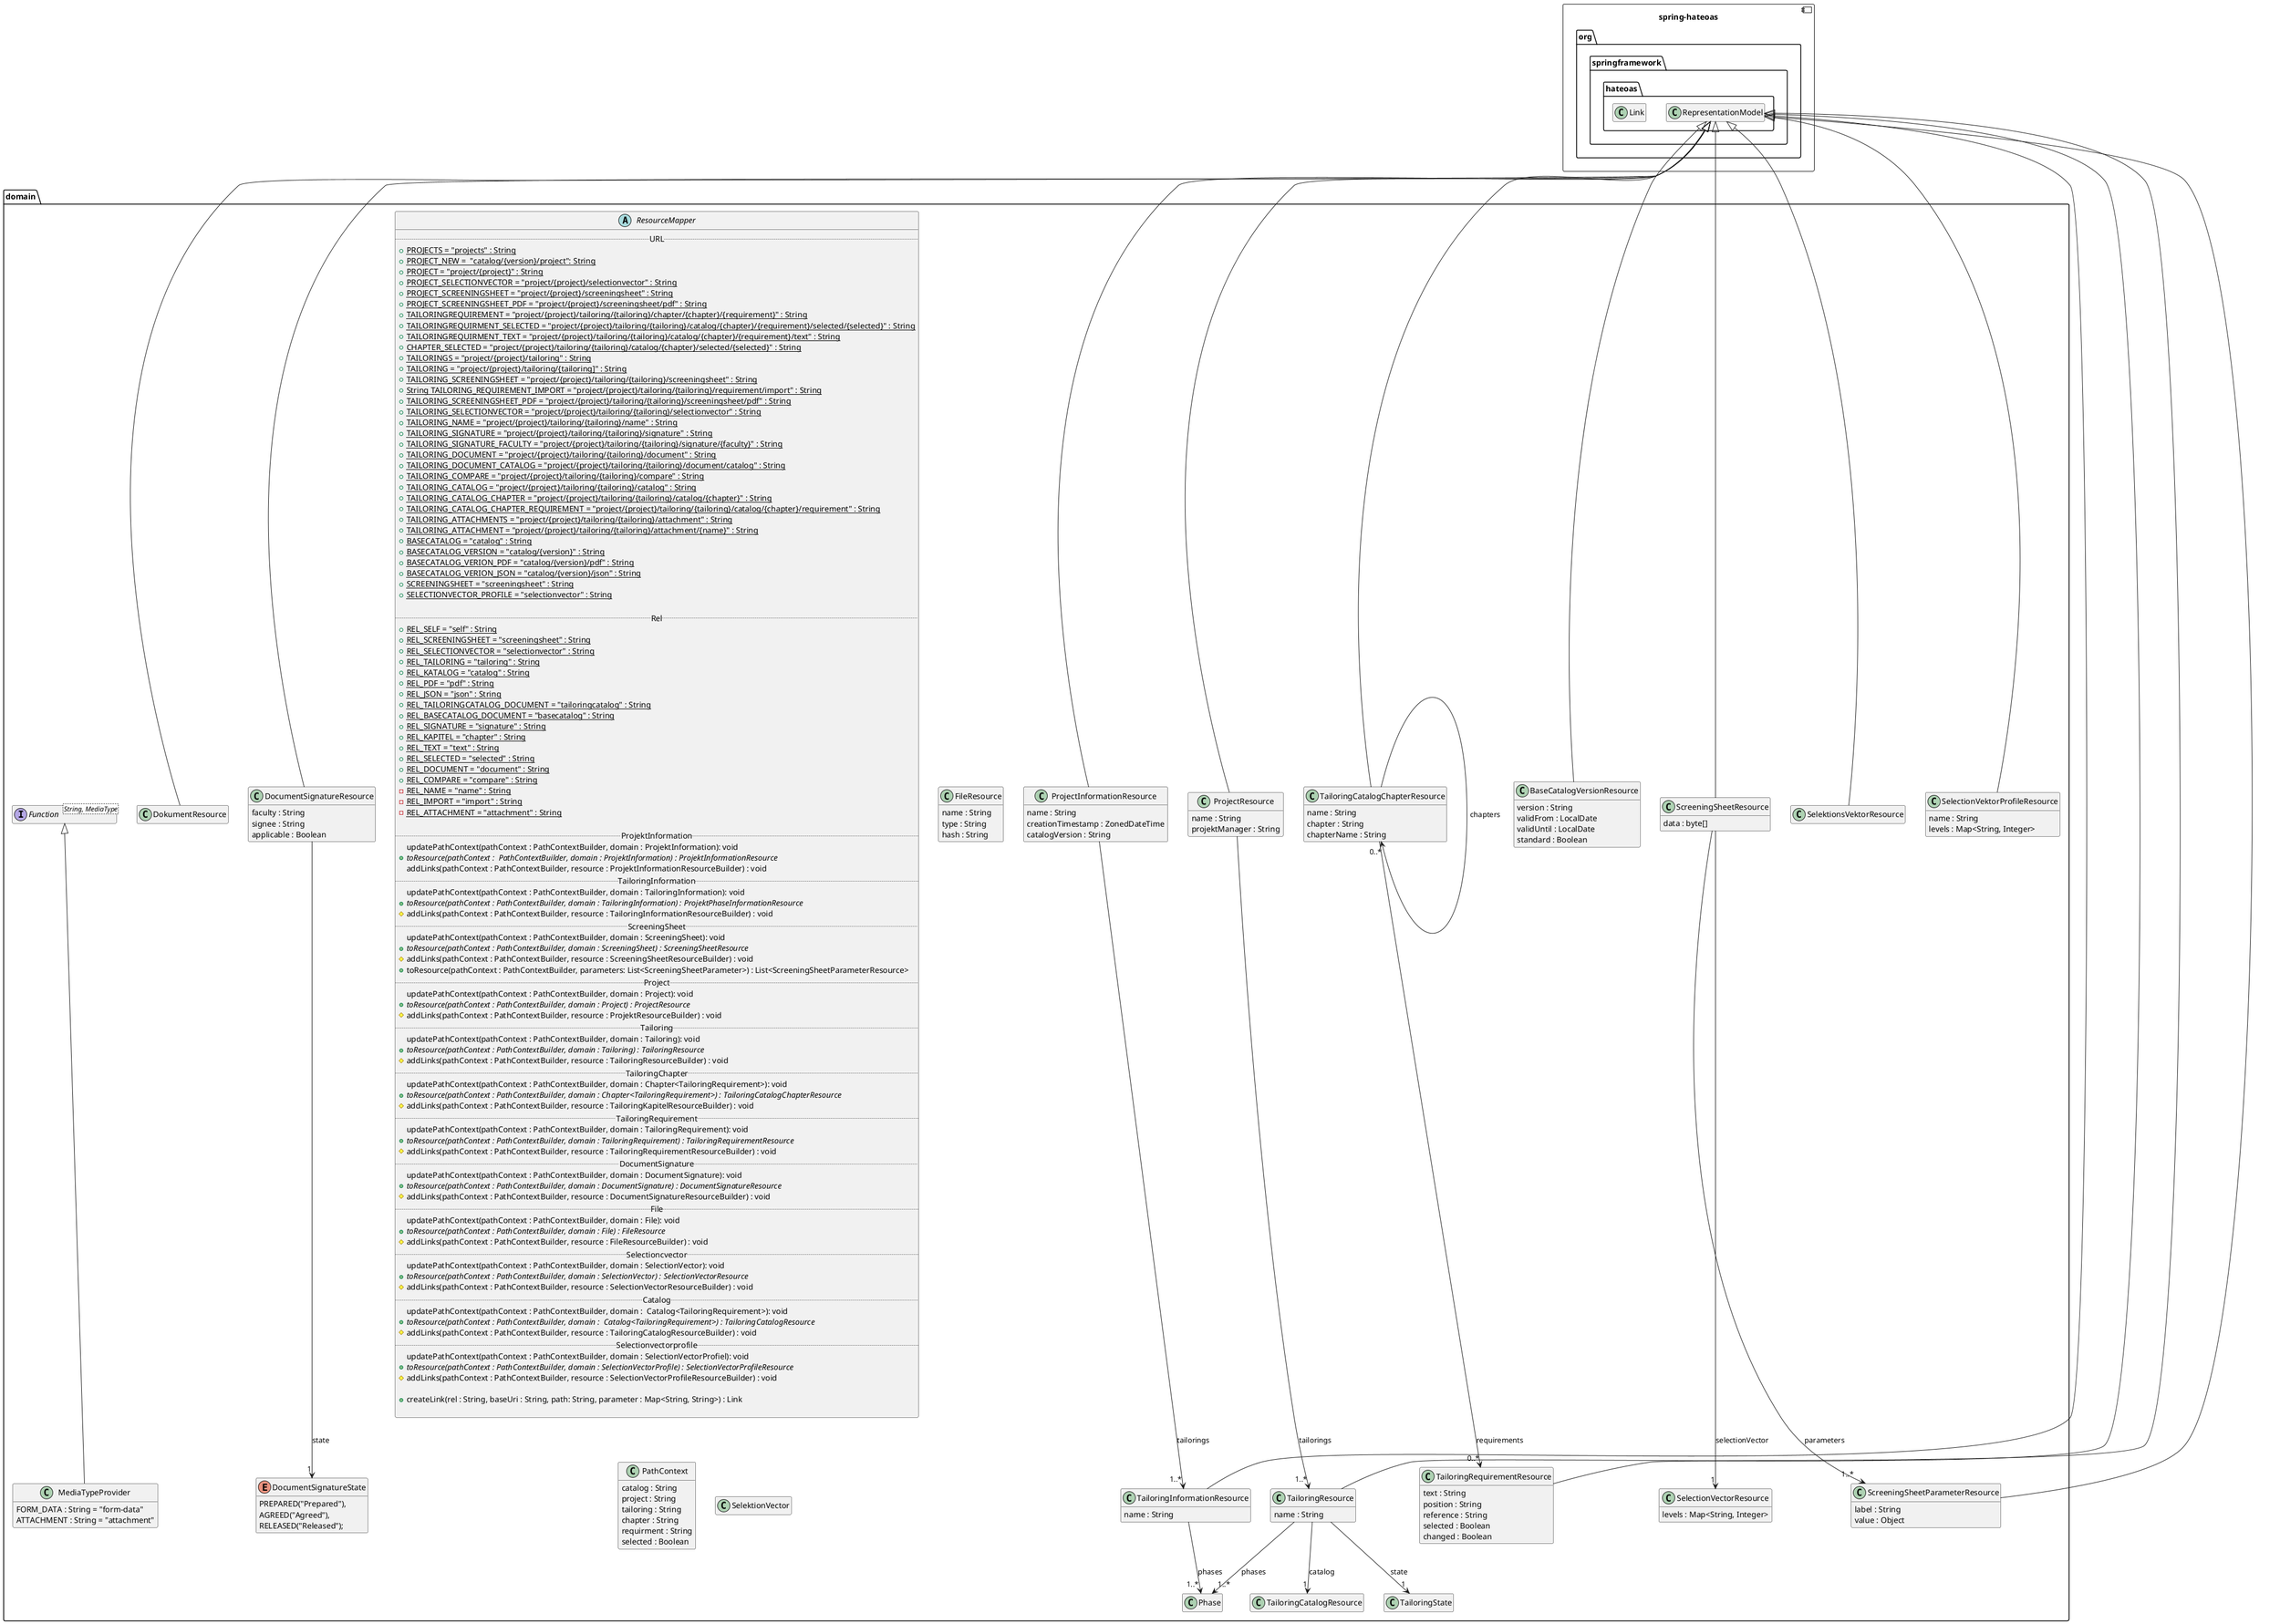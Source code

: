 @startuml Ebene3.png
skinparam componentStyle uml2
'skinparam linetype ortho

component [spring-hateoas] {
    package org.springframework.hateoas {
        class RepresentationModel
        class Link
    }
}


package domain {

    abstract class ResourceMapper {
        ..URL..
        +{static} PROJECTS = "projects" : String
        +{static} PROJECT_NEW =  "catalog/{version}/project": String
        +{static} PROJECT = "project/{project}" : String
        +{static} PROJECT_SELECTIONVECTOR = "project/{project}/selectionvector" : String
        +{static} PROJECT_SCREENINGSHEET = "project/{project}/screeningsheet" : String
        +{static} PROJECT_SCREENINGSHEET_PDF = "project/{project}/screeningsheet/pdf" : String
        +{static} TAILORINGREQUIREMENT = "project/{project}/tailoring/{tailoring}/chapter/{chapter}/{requirement}" : String
        +{static} TAILORINGREQUIRMENT_SELECTED = "project/{project}/tailoring/{tailoring}/catalog/{chapter}/{requirement}/selected/{selected}" : String
        +{static} TAILORINGREQUIRMENT_TEXT = "project/{project}/tailoring/{tailoring}/catalog/{chapter}/{requirement}/text" : String
        +{static} CHAPTER_SELECTED = "project/{project}/tailoring/{tailoring}/catalog/{chapter}/selected/{selected}" : String
        +{static} TAILORINGS = "project/{project}/tailoring" : String
        +{static} TAILORING = "project/{project}/tailoring/{tailoring]" : String
        +{static} TAILORING_SCREENINGSHEET = "project/{project}/tailoring/{tailoring}/screeningsheet" : String
        +{static} String TAILORING_REQUIREMENT_IMPORT = "project/{project}/tailoring/{tailoring}/requirement/import" : String
        +{static} TAILORING_SCREENINGSHEET_PDF = "project/{project}/tailoring/{tailoring}/screeningsheet/pdf" : String
        +{static} TAILORING_SELECTIONVECTOR = "project/{project}/tailoring/{tailoring}/selectionvector" : String
        +{static} TAILORING_NAME = "project/{project}/tailoring/{tailoring}/name" : String
        +{static} TAILORING_SIGNATURE = "project/{project}/tailoring/{tailoring}/signature" : String
        +{static} TAILORING_SIGNATURE_FACULTY = "project/{project}/tailoring/{tailoring}/signature/{faculty}" : String
        +{static} TAILORING_DOCUMENT = "project/{project}/tailoring/{tailoring}/document" : String
        +{static} TAILORING_DOCUMENT_CATALOG = "project/{project}/tailoring/{tailoring}/document/catalog" : String
        +{static} TAILORING_COMPARE = "project/{project}/tailoring/{tailoring}/compare" : String
        +{static} TAILORING_CATALOG = "project/{project}/tailoring/{tailoring}/catalog" : String
        +{static} TAILORING_CATALOG_CHAPTER = "project/{project}/tailoring/{tailoring}/catalog/{chapter}" : String
        +{static} TAILORING_CATALOG_CHAPTER_REQUIREMENT = "project/{project}/tailoring/{tailoring}/catalog/{chapter}/requirement" : String
        +{static} TAILORING_ATTACHMENTS = "project/{project}/tailoring/{tailoring}/attachment" : String
        +{static} TAILORING_ATTACHMENT = "project/{project}/tailoring/{tailoring}/attachment/{name}" : String
        +{static} BASECATALOG = "catalog" : String
        +{static} BASECATALOG_VERSION = "catalog/{version}" : String
        +{static} BASECATALOG_VERION_PDF = "catalog/{version}/pdf" : String
        +{static} BASECATALOG_VERION_JSON = "catalog/{version}/json" : String
        +{static} SCREENINGSHEET = "screeningsheet" : String
        +{static} SELECTIONVECTOR_PROFILE = "selectionvector" : String
            
        ..Rel..
        +{static} REL_SELF = "self" : String
        +{static} REL_SCREENINGSHEET = "screeningsheet" : String
        +{static} REL_SELECTIONVECTOR = "selectionvector" : String
        +{static} REL_TAILORING = "tailoring" : String
        +{static} REL_KATALOG = "catalog" : String
        +{static} REL_PDF = "pdf" : String
        +{static} REL_JSON = "json" : String
        +{static} REL_TAILORINGCATALOG_DOCUMENT = "tailoringcatalog" : String
        +{static} REL_BASECATALOG_DOCUMENT = "basecatalog" : String
        +{static} REL_SIGNATURE = "signature" : String
        +{static} REL_KAPITEL = "chapter" : String
        +{static} REL_TEXT = "text" : String
        +{static} REL_SELECTED = "selected" : String
        +{static} REL_DOCUMENT = "document" : String
        +{static} REL_COMPARE = "compare" : String
        -{static} REL_NAME = "name" : String
        -{static} REL_IMPORT = "import" : String
        -{static} REL_ATTACHMENT = "attachment" : String
        
        .. ProjektInformation ..
        updatePathContext(pathContext : PathContextBuilder, domain : ProjektInformation): void
        +{abstract} toResource(pathContext :  PathContextBuilder, domain : ProjektInformation) : ProjektInformationResource
         addLinks(pathContext : PathContextBuilder, resource : ProjektInformationResourceBuilder) : void
        .. TailoringInformation ..
        updatePathContext(pathContext : PathContextBuilder, domain : TailoringInformation): void
        +{abstract} toResource(pathContext : PathContextBuilder, domain : TailoringInformation) : ProjektPhaseInformationResource
        #addLinks(pathContext : PathContextBuilder, resource : TailoringInformationResourceBuilder) : void
        .. ScreeningSheet ..
        updatePathContext(pathContext : PathContextBuilder, domain : ScreeningSheet): void
        +{abstract}  toResource(pathContext : PathContextBuilder, domain : ScreeningSheet) : ScreeningSheetResource
        #addLinks(pathContext : PathContextBuilder, resource : ScreeningSheetResourceBuilder) : void
        +toResource(pathContext : PathContextBuilder, parameters: List<ScreeningSheetParameter>) : List<ScreeningSheetParameterResource>
        .. Project ..
        updatePathContext(pathContext : PathContextBuilder, domain : Project): void
        +{abstract}  toResource(pathContext : PathContextBuilder, domain : Project) : ProjectResource
        #addLinks(pathContext : PathContextBuilder, resource : ProjektResourceBuilder) : void
        .. Tailoring ..
        updatePathContext(pathContext : PathContextBuilder, domain : Tailoring): void
        +{abstract}  toResource(pathContext : PathContextBuilder, domain : Tailoring) : TailoringResource
        #addLinks(pathContext : PathContextBuilder, resource : TailoringResourceBuilder) : void
        .. TailoringChapter ..
        updatePathContext(pathContext : PathContextBuilder, domain : Chapter<TailoringRequirement>): void
        +{abstract}  toResource(pathContext : PathContextBuilder, domain : Chapter<TailoringRequirement>) : TailoringCatalogChapterResource
        #addLinks(pathContext : PathContextBuilder, resource : TailoringKapitelResourceBuilder) : void
        ..TailoringRequirement ..
        updatePathContext(pathContext : PathContextBuilder, domain : TailoringRequirement): void
        +{abstract}  toResource(pathContext : PathContextBuilder, domain : TailoringRequirement) : TailoringRequirementResource
        #addLinks(pathContext : PathContextBuilder, resource : TailoringRequirementResourceBuilder) : void
        .. DocumentSignature ..
        updatePathContext(pathContext : PathContextBuilder, domain : DocumentSignature): void
        +{abstract}  toResource(pathContext : PathContextBuilder, domain : DocumentSignature) : DocumentSignatureResource
        #addLinks(pathContext : PathContextBuilder, resource : DocumentSignatureResourceBuilder) : void
        .. File ..
        updatePathContext(pathContext : PathContextBuilder, domain : File): void
        +{abstract}  toResource(pathContext : PathContextBuilder, domain : File) : FileResource
        #addLinks(pathContext : PathContextBuilder, resource : FileResourceBuilder) : void
        .. Selectioncvector ..
        updatePathContext(pathContext : PathContextBuilder, domain : SelectionVector): void
        +{abstract}  toResource(pathContext : PathContextBuilder, domain : SelectionVector) : SelectionVectorResource
        #addLinks(pathContext : PathContextBuilder, resource : SelectionVectorResourceBuilder) : void
        .. Catalog ..
        updatePathContext(pathContext : PathContextBuilder, domain :  Catalog<TailoringRequirement>): void
        +{abstract}  toResource(pathContext : PathContextBuilder, domain :  Catalog<TailoringRequirement>) : TailoringCatalogResource
        #addLinks(pathContext : PathContextBuilder, resource : TailoringCatalogResourceBuilder) : void
        .. Selectionvectorprofile ..
        updatePathContext(pathContext : PathContextBuilder, domain : SelectionVectorProfiel): void
        +{abstract}  toResource(pathContext : PathContextBuilder, domain : SelectionVectorProfile) : SelectionVectorProfileResource
        #addLinks(pathContext : PathContextBuilder, resource : SelectionVectorProfileResourceBuilder) : void

        +createLink(rel : String, baseUri : String, path: String, parameter : Map<String, String>) : Link

    }

    class FileResource {
        name : String
        type : String
        hash : String
    }
    RepresentationModel <|-- DokumentResource

    enum DocumentSignatureState {
        PREPARED("Prepared"),
        AGREED("Agreed"),
        RELEASED("Released");
    }

    class DocumentSignatureResource {
        faculty : String
        signee : String
        applicable : Boolean
    }
    DocumentSignatureResource --> "1" DocumentSignatureState : state
    RepresentationModel <|-- DocumentSignatureResource


    class PathContext {
        catalog : String
        project : String
        tailoring : String
        chapter : String
        requirment : String
        selected : Boolean
    }

    class SelektionVector {
    }


    class TailoringInformationResource {
        name : String
    }
    RepresentationModel <|-- TailoringInformationResource
    TailoringInformationResource --> "1..*" Phase : phases

    class ProjectInformationResource {
        name : String
        creationTimestamp : ZonedDateTime
        catalogVersion : String
    }
    RepresentationModel <|-- ProjectInformationResource
    ProjectInformationResource --> "1..*" TailoringInformationResource : tailorings

    class ProjectResource {
        name : String
        projektManager : String
    }
    RepresentationModel <|-- ProjectResource
    ProjectResource --> "1..*" TailoringResource : tailorings


    class TailoringRequirementResource {
        text : String
        position : String
        reference : String
        selected : Boolean
        changed : Boolean
    }
    RepresentationModel <|-- TailoringRequirementResource

    class TailoringCatalogChapterResource {
        name : String
        chapter : String
        chapterName : String
    }
    RepresentationModel <|-- TailoringCatalogChapterResource
    TailoringCatalogChapterResource --> "0..*" TailoringCatalogChapterResource : chapters
    TailoringCatalogChapterResource --> "0..*" TailoringRequirementResource : requirements
    class BaseCatalogVersionResource {
        version : String
        validFrom : LocalDate
        validUntil : LocalDate
        standard : Boolean
    }
    RepresentationModel <|-- BaseCatalogVersionResource

    class TailoringResource {
        name : String
    }
    RepresentationModel <|-- TailoringResource
    TailoringResource --> "1" TailoringState : state
    TailoringResource --> "1..*" Phase : phases
    TailoringResource --> "1" TailoringCatalogResource : catalog

    class ScreeningSheetParameterResource {
        label : String
        value : Object
    }
    RepresentationModel <|-- ScreeningSheetParameterResource

    class ScreeningSheetResource {
        data : byte[]
    }
    RepresentationModel <|-- ScreeningSheetResource
    ScreeningSheetResource --> "1..*" ScreeningSheetParameterResource : parameters
    ScreeningSheetResource --> "1" SelectionVectorResource : selectionVector


    class SelectionVectorResource {
        levels : Map<String, Integer>
    }
    RepresentationModel <|-- SelektionsVektorResource

    class SelectionVektorProfileResource {
        name : String
        levels : Map<String, Integer>
    }
    RepresentationModel <|-- SelectionVektorProfileResource

    interface "Function<String, MediaType>" as mediaTypeFunction {
    }
    class MediaTypeProvider {
        FORM_DATA : String = "form-data"
        ATTACHMENT : String = "attachment"
    }
    mediaTypeFunction <|-- MediaTypeProvider

}
hide empty members
@enduml